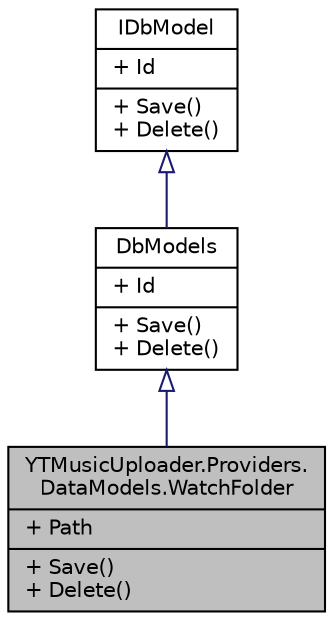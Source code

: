 digraph "YTMusicUploader.Providers.DataModels.WatchFolder"
{
 // LATEX_PDF_SIZE
  edge [fontname="Helvetica",fontsize="10",labelfontname="Helvetica",labelfontsize="10"];
  node [fontname="Helvetica",fontsize="10",shape=record];
  Node1 [label="{YTMusicUploader.Providers.\lDataModels.WatchFolder\n|+ Path\l|+ Save()\l+ Delete()\l}",height=0.2,width=0.4,color="black", fillcolor="grey75", style="filled", fontcolor="black",tooltip="Selected libraries to scan and watch data"];
  Node2 -> Node1 [dir="back",color="midnightblue",fontsize="10",style="solid",arrowtail="onormal"];
  Node2 [label="{DbModels\n|+ Id\l|+ Save()\l+ Delete()\l}",height=0.2,width=0.4,color="black", fillcolor="white", style="filled",URL="$d5/df5/class_y_t_music_uploader_1_1_providers_1_1_data_models_1_1_db_models.html",tooltip=" "];
  Node3 -> Node2 [dir="back",color="midnightblue",fontsize="10",style="solid",arrowtail="onormal"];
  Node3 [label="{IDbModel\n|+ Id\l|+ Save()\l+ Delete()\l}",height=0.2,width=0.4,color="black", fillcolor="white", style="filled",URL="$d9/da3/interface_y_t_music_uploader_1_1_providers_1_1_data_models_1_1_i_db_model.html",tooltip=" "];
}

